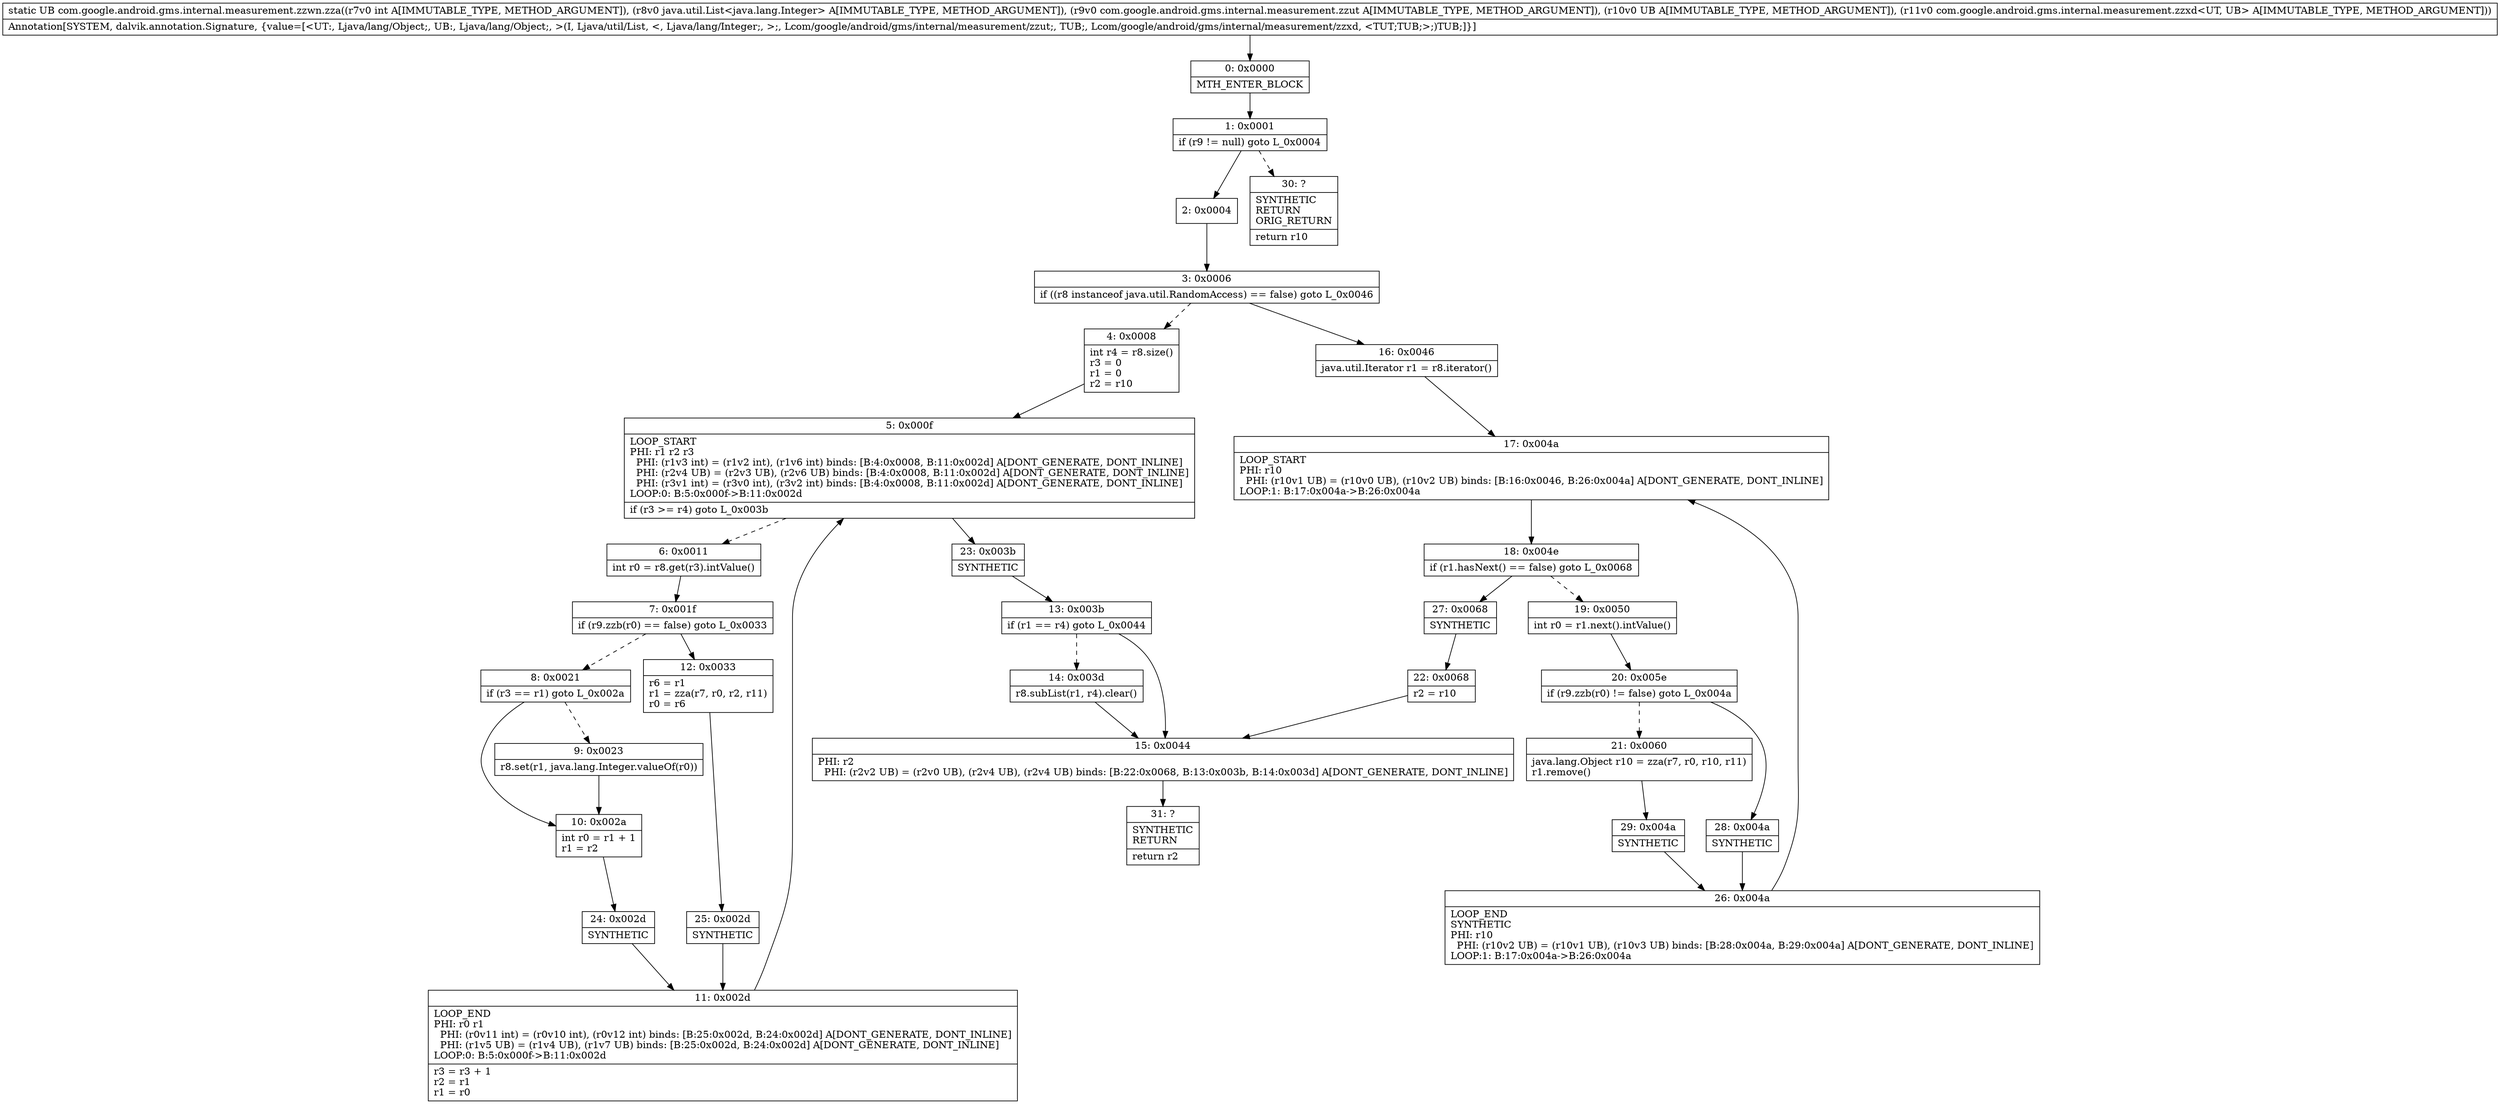 digraph "CFG forcom.google.android.gms.internal.measurement.zzwn.zza(ILjava\/util\/List;Lcom\/google\/android\/gms\/internal\/measurement\/zzut;Ljava\/lang\/Object;Lcom\/google\/android\/gms\/internal\/measurement\/zzxd;)Ljava\/lang\/Object;" {
Node_0 [shape=record,label="{0\:\ 0x0000|MTH_ENTER_BLOCK\l}"];
Node_1 [shape=record,label="{1\:\ 0x0001|if (r9 != null) goto L_0x0004\l}"];
Node_2 [shape=record,label="{2\:\ 0x0004}"];
Node_3 [shape=record,label="{3\:\ 0x0006|if ((r8 instanceof java.util.RandomAccess) == false) goto L_0x0046\l}"];
Node_4 [shape=record,label="{4\:\ 0x0008|int r4 = r8.size()\lr3 = 0\lr1 = 0\lr2 = r10\l}"];
Node_5 [shape=record,label="{5\:\ 0x000f|LOOP_START\lPHI: r1 r2 r3 \l  PHI: (r1v3 int) = (r1v2 int), (r1v6 int) binds: [B:4:0x0008, B:11:0x002d] A[DONT_GENERATE, DONT_INLINE]\l  PHI: (r2v4 UB) = (r2v3 UB), (r2v6 UB) binds: [B:4:0x0008, B:11:0x002d] A[DONT_GENERATE, DONT_INLINE]\l  PHI: (r3v1 int) = (r3v0 int), (r3v2 int) binds: [B:4:0x0008, B:11:0x002d] A[DONT_GENERATE, DONT_INLINE]\lLOOP:0: B:5:0x000f\-\>B:11:0x002d\l|if (r3 \>= r4) goto L_0x003b\l}"];
Node_6 [shape=record,label="{6\:\ 0x0011|int r0 = r8.get(r3).intValue()\l}"];
Node_7 [shape=record,label="{7\:\ 0x001f|if (r9.zzb(r0) == false) goto L_0x0033\l}"];
Node_8 [shape=record,label="{8\:\ 0x0021|if (r3 == r1) goto L_0x002a\l}"];
Node_9 [shape=record,label="{9\:\ 0x0023|r8.set(r1, java.lang.Integer.valueOf(r0))\l}"];
Node_10 [shape=record,label="{10\:\ 0x002a|int r0 = r1 + 1\lr1 = r2\l}"];
Node_11 [shape=record,label="{11\:\ 0x002d|LOOP_END\lPHI: r0 r1 \l  PHI: (r0v11 int) = (r0v10 int), (r0v12 int) binds: [B:25:0x002d, B:24:0x002d] A[DONT_GENERATE, DONT_INLINE]\l  PHI: (r1v5 UB) = (r1v4 UB), (r1v7 UB) binds: [B:25:0x002d, B:24:0x002d] A[DONT_GENERATE, DONT_INLINE]\lLOOP:0: B:5:0x000f\-\>B:11:0x002d\l|r3 = r3 + 1\lr2 = r1\lr1 = r0\l}"];
Node_12 [shape=record,label="{12\:\ 0x0033|r6 = r1\lr1 = zza(r7, r0, r2, r11)\lr0 = r6\l}"];
Node_13 [shape=record,label="{13\:\ 0x003b|if (r1 == r4) goto L_0x0044\l}"];
Node_14 [shape=record,label="{14\:\ 0x003d|r8.subList(r1, r4).clear()\l}"];
Node_15 [shape=record,label="{15\:\ 0x0044|PHI: r2 \l  PHI: (r2v2 UB) = (r2v0 UB), (r2v4 UB), (r2v4 UB) binds: [B:22:0x0068, B:13:0x003b, B:14:0x003d] A[DONT_GENERATE, DONT_INLINE]\l}"];
Node_16 [shape=record,label="{16\:\ 0x0046|java.util.Iterator r1 = r8.iterator()\l}"];
Node_17 [shape=record,label="{17\:\ 0x004a|LOOP_START\lPHI: r10 \l  PHI: (r10v1 UB) = (r10v0 UB), (r10v2 UB) binds: [B:16:0x0046, B:26:0x004a] A[DONT_GENERATE, DONT_INLINE]\lLOOP:1: B:17:0x004a\-\>B:26:0x004a\l}"];
Node_18 [shape=record,label="{18\:\ 0x004e|if (r1.hasNext() == false) goto L_0x0068\l}"];
Node_19 [shape=record,label="{19\:\ 0x0050|int r0 = r1.next().intValue()\l}"];
Node_20 [shape=record,label="{20\:\ 0x005e|if (r9.zzb(r0) != false) goto L_0x004a\l}"];
Node_21 [shape=record,label="{21\:\ 0x0060|java.lang.Object r10 = zza(r7, r0, r10, r11)\lr1.remove()\l}"];
Node_22 [shape=record,label="{22\:\ 0x0068|r2 = r10\l}"];
Node_23 [shape=record,label="{23\:\ 0x003b|SYNTHETIC\l}"];
Node_24 [shape=record,label="{24\:\ 0x002d|SYNTHETIC\l}"];
Node_25 [shape=record,label="{25\:\ 0x002d|SYNTHETIC\l}"];
Node_26 [shape=record,label="{26\:\ 0x004a|LOOP_END\lSYNTHETIC\lPHI: r10 \l  PHI: (r10v2 UB) = (r10v1 UB), (r10v3 UB) binds: [B:28:0x004a, B:29:0x004a] A[DONT_GENERATE, DONT_INLINE]\lLOOP:1: B:17:0x004a\-\>B:26:0x004a\l}"];
Node_27 [shape=record,label="{27\:\ 0x0068|SYNTHETIC\l}"];
Node_28 [shape=record,label="{28\:\ 0x004a|SYNTHETIC\l}"];
Node_29 [shape=record,label="{29\:\ 0x004a|SYNTHETIC\l}"];
Node_30 [shape=record,label="{30\:\ ?|SYNTHETIC\lRETURN\lORIG_RETURN\l|return r10\l}"];
Node_31 [shape=record,label="{31\:\ ?|SYNTHETIC\lRETURN\l|return r2\l}"];
MethodNode[shape=record,label="{static UB com.google.android.gms.internal.measurement.zzwn.zza((r7v0 int A[IMMUTABLE_TYPE, METHOD_ARGUMENT]), (r8v0 java.util.List\<java.lang.Integer\> A[IMMUTABLE_TYPE, METHOD_ARGUMENT]), (r9v0 com.google.android.gms.internal.measurement.zzut A[IMMUTABLE_TYPE, METHOD_ARGUMENT]), (r10v0 UB A[IMMUTABLE_TYPE, METHOD_ARGUMENT]), (r11v0 com.google.android.gms.internal.measurement.zzxd\<UT, UB\> A[IMMUTABLE_TYPE, METHOD_ARGUMENT]))  | Annotation[SYSTEM, dalvik.annotation.Signature, \{value=[\<UT:, Ljava\/lang\/Object;, UB:, Ljava\/lang\/Object;, \>(I, Ljava\/util\/List, \<, Ljava\/lang\/Integer;, \>;, Lcom\/google\/android\/gms\/internal\/measurement\/zzut;, TUB;, Lcom\/google\/android\/gms\/internal\/measurement\/zzxd, \<TUT;TUB;\>;)TUB;]\}]\l}"];
MethodNode -> Node_0;
Node_0 -> Node_1;
Node_1 -> Node_2;
Node_1 -> Node_30[style=dashed];
Node_2 -> Node_3;
Node_3 -> Node_4[style=dashed];
Node_3 -> Node_16;
Node_4 -> Node_5;
Node_5 -> Node_6[style=dashed];
Node_5 -> Node_23;
Node_6 -> Node_7;
Node_7 -> Node_8[style=dashed];
Node_7 -> Node_12;
Node_8 -> Node_9[style=dashed];
Node_8 -> Node_10;
Node_9 -> Node_10;
Node_10 -> Node_24;
Node_11 -> Node_5;
Node_12 -> Node_25;
Node_13 -> Node_14[style=dashed];
Node_13 -> Node_15;
Node_14 -> Node_15;
Node_15 -> Node_31;
Node_16 -> Node_17;
Node_17 -> Node_18;
Node_18 -> Node_19[style=dashed];
Node_18 -> Node_27;
Node_19 -> Node_20;
Node_20 -> Node_21[style=dashed];
Node_20 -> Node_28;
Node_21 -> Node_29;
Node_22 -> Node_15;
Node_23 -> Node_13;
Node_24 -> Node_11;
Node_25 -> Node_11;
Node_26 -> Node_17;
Node_27 -> Node_22;
Node_28 -> Node_26;
Node_29 -> Node_26;
}

